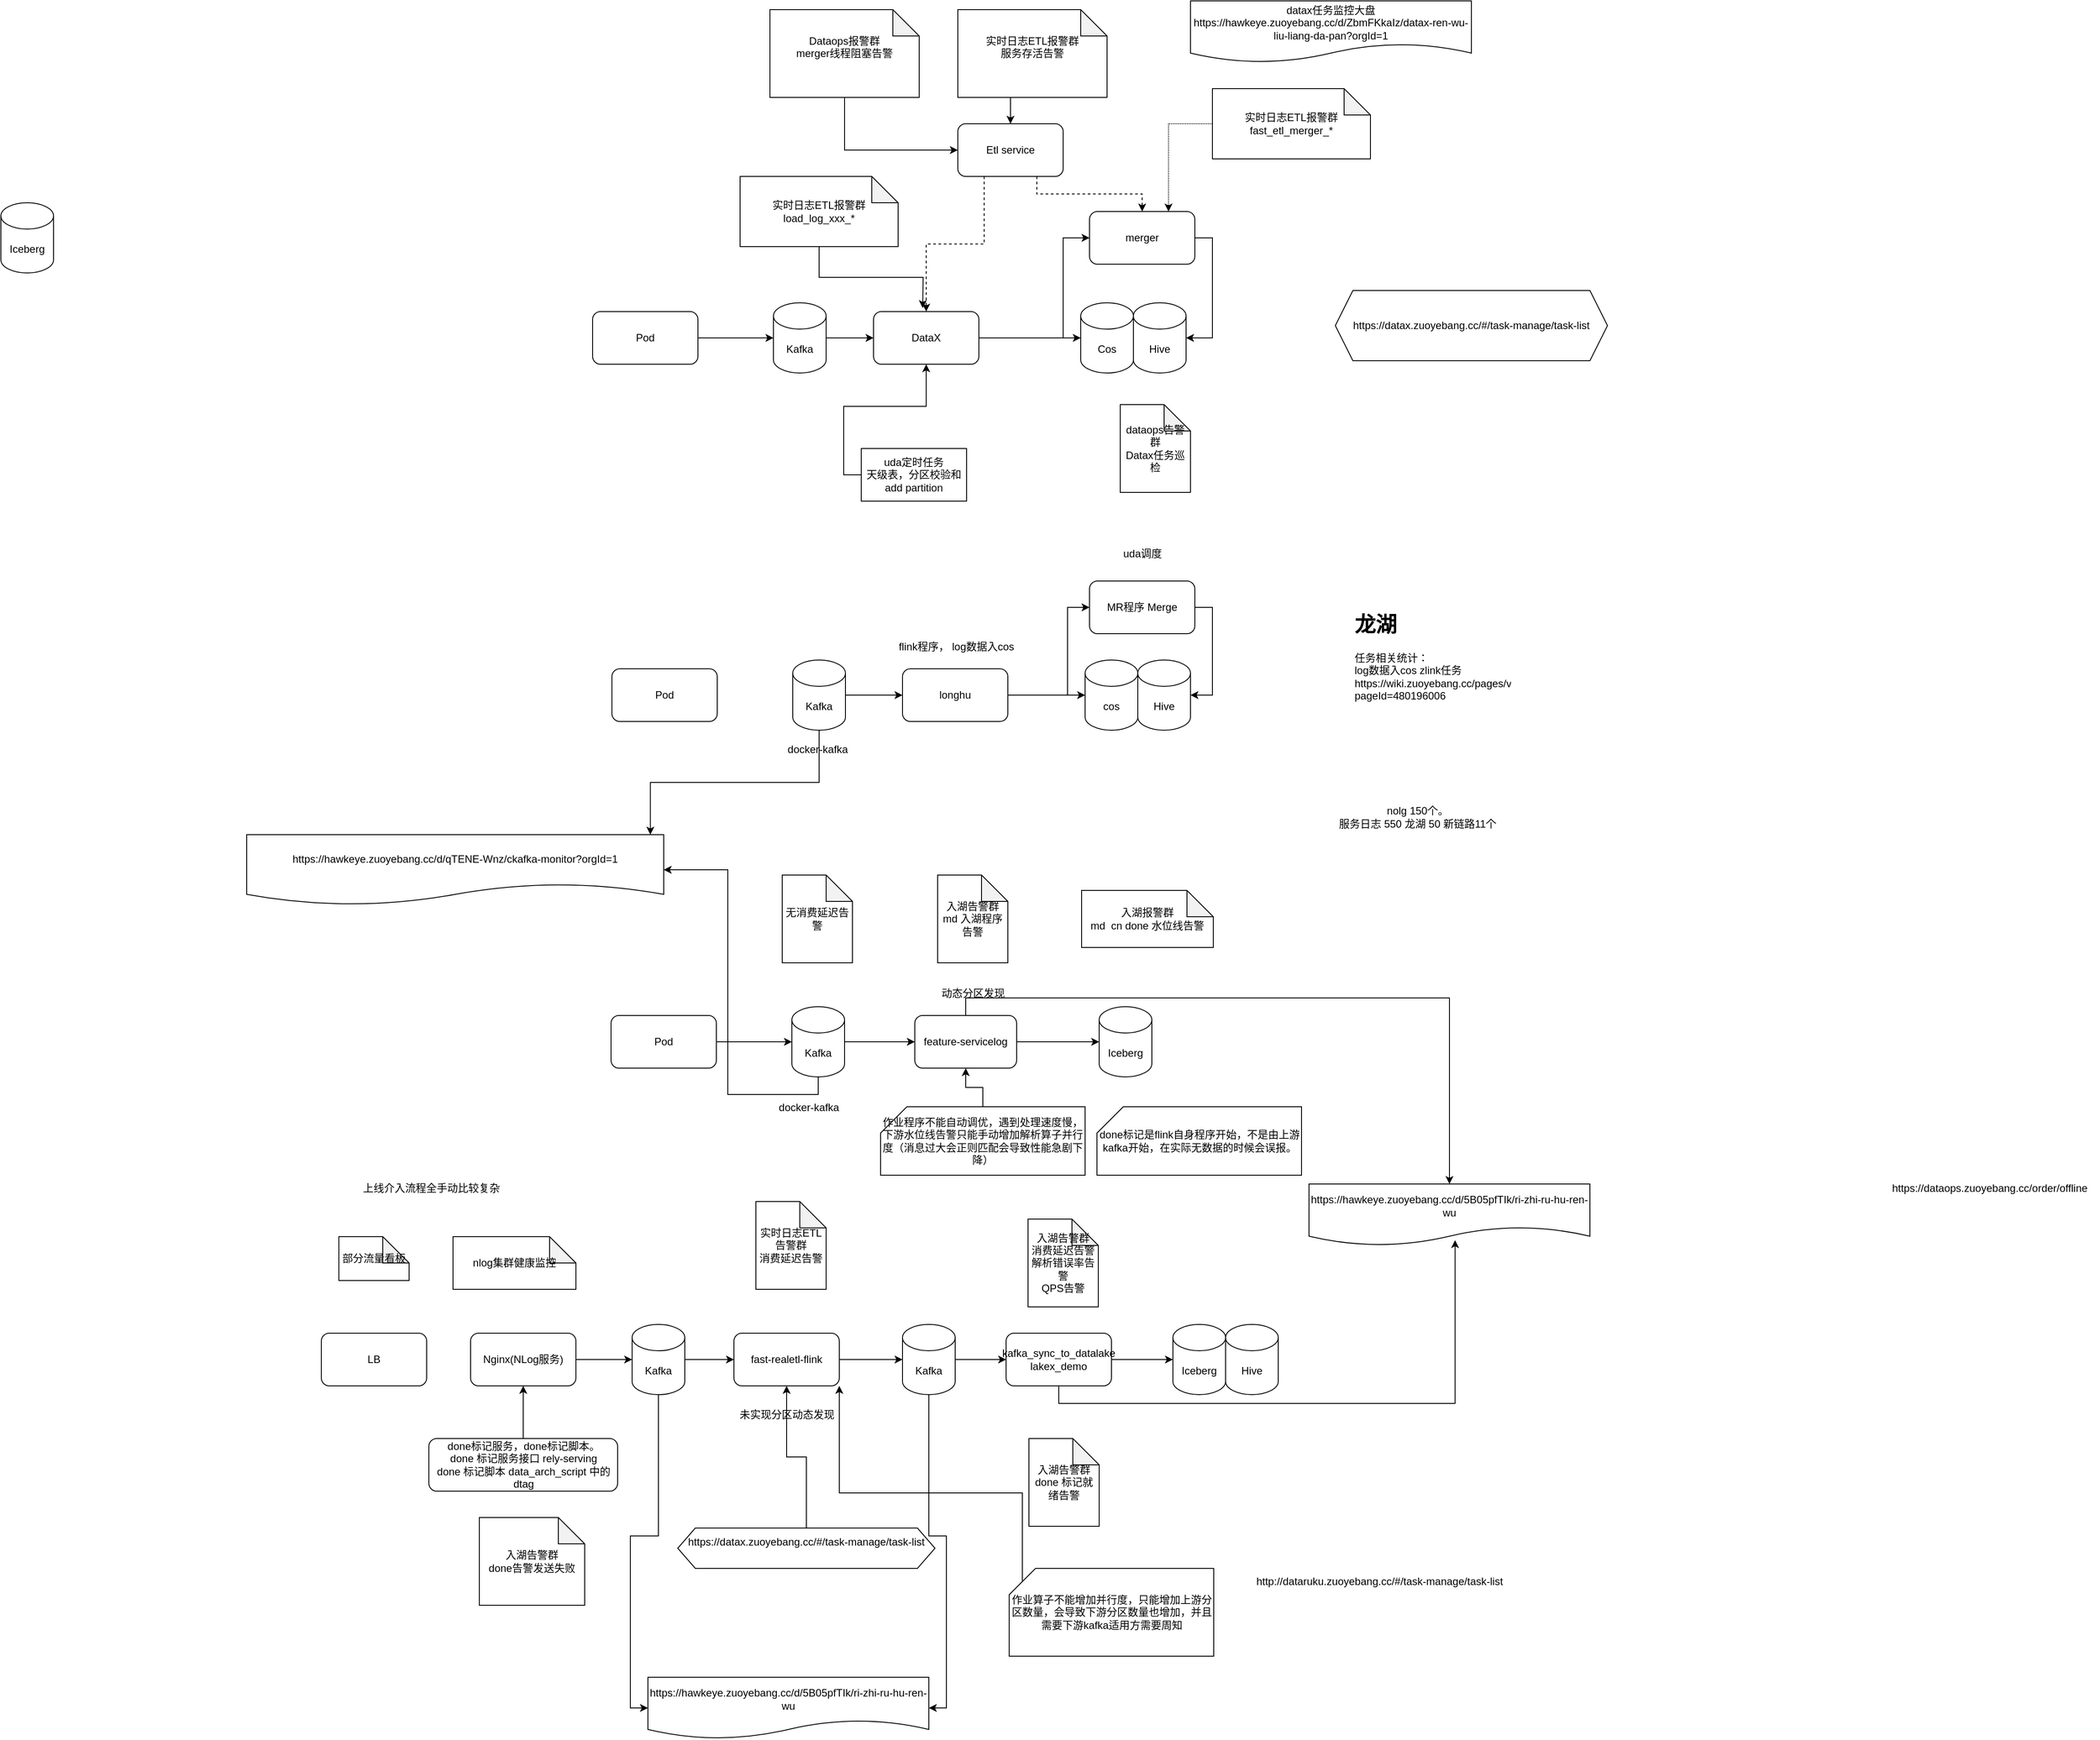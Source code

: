 <mxfile version="24.7.1" type="github">
  <diagram name="第 1 页" id="8TyQ_WzbEVN8jgP6hKr9">
    <mxGraphModel dx="2021" dy="606" grid="1" gridSize="10" guides="1" tooltips="1" connect="1" arrows="1" fold="1" page="1" pageScale="1" pageWidth="827" pageHeight="1169" math="0" shadow="0">
      <root>
        <mxCell id="0" />
        <mxCell id="1" parent="0" />
        <mxCell id="jp1PTQuWplXu-e_FXXWB-3" value="Iceberg" style="shape=cylinder3;whiteSpace=wrap;html=1;boundedLbl=1;backgroundOutline=1;size=15;" parent="1" vertex="1">
          <mxGeometry x="-650" y="360" width="60" height="80" as="geometry" />
        </mxCell>
        <mxCell id="jp1PTQuWplXu-e_FXXWB-5" value="Hive" style="shape=cylinder3;whiteSpace=wrap;html=1;boundedLbl=1;backgroundOutline=1;size=15;" parent="1" vertex="1">
          <mxGeometry x="640" y="474" width="60" height="80" as="geometry" />
        </mxCell>
        <mxCell id="jp1PTQuWplXu-e_FXXWB-34" style="edgeStyle=orthogonalEdgeStyle;rounded=0;orthogonalLoop=1;jettySize=auto;html=1;exitX=1;exitY=0.5;exitDx=0;exitDy=0;exitPerimeter=0;entryX=0;entryY=0.5;entryDx=0;entryDy=0;" parent="1" source="jp1PTQuWplXu-e_FXXWB-6" target="jp1PTQuWplXu-e_FXXWB-33" edge="1">
          <mxGeometry relative="1" as="geometry" />
        </mxCell>
        <mxCell id="jp1PTQuWplXu-e_FXXWB-114" style="edgeStyle=orthogonalEdgeStyle;rounded=0;orthogonalLoop=1;jettySize=auto;html=1;exitX=0.5;exitY=1;exitDx=0;exitDy=0;exitPerimeter=0;entryX=1;entryY=0.5;entryDx=0;entryDy=0;" parent="1" source="jp1PTQuWplXu-e_FXXWB-6" target="jp1PTQuWplXu-e_FXXWB-113" edge="1">
          <mxGeometry relative="1" as="geometry" />
        </mxCell>
        <mxCell id="jp1PTQuWplXu-e_FXXWB-6" value="Kafka" style="shape=cylinder3;whiteSpace=wrap;html=1;boundedLbl=1;backgroundOutline=1;size=15;" parent="1" vertex="1">
          <mxGeometry x="251" y="1276" width="60" height="80" as="geometry" />
        </mxCell>
        <mxCell id="jp1PTQuWplXu-e_FXXWB-38" value="" style="edgeStyle=orthogonalEdgeStyle;rounded=0;orthogonalLoop=1;jettySize=auto;html=1;" parent="1" source="jp1PTQuWplXu-e_FXXWB-8" target="jp1PTQuWplXu-e_FXXWB-37" edge="1">
          <mxGeometry relative="1" as="geometry" />
        </mxCell>
        <mxCell id="jp1PTQuWplXu-e_FXXWB-123" style="edgeStyle=orthogonalEdgeStyle;rounded=0;orthogonalLoop=1;jettySize=auto;html=1;exitX=0.5;exitY=1;exitDx=0;exitDy=0;exitPerimeter=0;entryX=0;entryY=0.5;entryDx=0;entryDy=0;" parent="1" source="jp1PTQuWplXu-e_FXXWB-8" target="jp1PTQuWplXu-e_FXXWB-122" edge="1">
          <mxGeometry relative="1" as="geometry" />
        </mxCell>
        <mxCell id="jp1PTQuWplXu-e_FXXWB-8" value="Kafka" style="shape=cylinder3;whiteSpace=wrap;html=1;boundedLbl=1;backgroundOutline=1;size=15;" parent="1" vertex="1">
          <mxGeometry x="69" y="1638" width="60" height="80" as="geometry" />
        </mxCell>
        <mxCell id="jp1PTQuWplXu-e_FXXWB-9" value="Nginx(NLog服务)" style="rounded=1;whiteSpace=wrap;html=1;" parent="1" vertex="1">
          <mxGeometry x="-115" y="1648" width="120" height="60" as="geometry" />
        </mxCell>
        <mxCell id="jp1PTQuWplXu-e_FXXWB-10" value="DataX" style="rounded=1;whiteSpace=wrap;html=1;" parent="1" vertex="1">
          <mxGeometry x="344" y="484" width="120" height="60" as="geometry" />
        </mxCell>
        <mxCell id="jp1PTQuWplXu-e_FXXWB-11" value="merger" style="rounded=1;whiteSpace=wrap;html=1;" parent="1" vertex="1">
          <mxGeometry x="590" y="370" width="120" height="60" as="geometry" />
        </mxCell>
        <mxCell id="jp1PTQuWplXu-e_FXXWB-16" style="edgeStyle=orthogonalEdgeStyle;rounded=0;orthogonalLoop=1;jettySize=auto;html=1;exitX=0;exitY=0.5;exitDx=0;exitDy=0;exitPerimeter=0;entryX=0;entryY=0.5;entryDx=0;entryDy=0;" parent="1" source="jp1PTQuWplXu-e_FXXWB-15" target="jp1PTQuWplXu-e_FXXWB-11" edge="1">
          <mxGeometry relative="1" as="geometry" />
        </mxCell>
        <mxCell id="jp1PTQuWplXu-e_FXXWB-15" value="Cos" style="shape=cylinder3;whiteSpace=wrap;html=1;boundedLbl=1;backgroundOutline=1;size=15;" parent="1" vertex="1">
          <mxGeometry x="580" y="474" width="60" height="80" as="geometry" />
        </mxCell>
        <mxCell id="jp1PTQuWplXu-e_FXXWB-17" style="edgeStyle=orthogonalEdgeStyle;rounded=0;orthogonalLoop=1;jettySize=auto;html=1;exitX=1;exitY=0.5;exitDx=0;exitDy=0;entryX=1;entryY=0.5;entryDx=0;entryDy=0;entryPerimeter=0;" parent="1" source="jp1PTQuWplXu-e_FXXWB-11" target="jp1PTQuWplXu-e_FXXWB-5" edge="1">
          <mxGeometry relative="1" as="geometry" />
        </mxCell>
        <mxCell id="jp1PTQuWplXu-e_FXXWB-19" style="edgeStyle=orthogonalEdgeStyle;rounded=0;orthogonalLoop=1;jettySize=auto;html=1;exitX=1;exitY=0.5;exitDx=0;exitDy=0;exitPerimeter=0;entryX=0;entryY=0.5;entryDx=0;entryDy=0;" parent="1" source="jp1PTQuWplXu-e_FXXWB-18" target="jp1PTQuWplXu-e_FXXWB-10" edge="1">
          <mxGeometry relative="1" as="geometry" />
        </mxCell>
        <mxCell id="jp1PTQuWplXu-e_FXXWB-18" value="Kafka" style="shape=cylinder3;whiteSpace=wrap;html=1;boundedLbl=1;backgroundOutline=1;size=15;" parent="1" vertex="1">
          <mxGeometry x="230" y="474" width="60" height="80" as="geometry" />
        </mxCell>
        <mxCell id="jp1PTQuWplXu-e_FXXWB-20" style="edgeStyle=orthogonalEdgeStyle;rounded=0;orthogonalLoop=1;jettySize=auto;html=1;exitX=1;exitY=0.5;exitDx=0;exitDy=0;entryX=0;entryY=0.5;entryDx=0;entryDy=0;entryPerimeter=0;" parent="1" source="jp1PTQuWplXu-e_FXXWB-10" target="jp1PTQuWplXu-e_FXXWB-15" edge="1">
          <mxGeometry relative="1" as="geometry" />
        </mxCell>
        <mxCell id="jp1PTQuWplXu-e_FXXWB-22" style="edgeStyle=orthogonalEdgeStyle;rounded=0;orthogonalLoop=1;jettySize=auto;html=1;exitX=0.25;exitY=1;exitDx=0;exitDy=0;dashed=1;" parent="1" source="jp1PTQuWplXu-e_FXXWB-21" target="jp1PTQuWplXu-e_FXXWB-10" edge="1">
          <mxGeometry relative="1" as="geometry" />
        </mxCell>
        <mxCell id="jp1PTQuWplXu-e_FXXWB-23" style="edgeStyle=orthogonalEdgeStyle;rounded=0;orthogonalLoop=1;jettySize=auto;html=1;exitX=0.75;exitY=1;exitDx=0;exitDy=0;dashed=1;" parent="1" source="jp1PTQuWplXu-e_FXXWB-21" target="jp1PTQuWplXu-e_FXXWB-11" edge="1">
          <mxGeometry relative="1" as="geometry" />
        </mxCell>
        <mxCell id="jp1PTQuWplXu-e_FXXWB-21" value="Etl service" style="rounded=1;whiteSpace=wrap;html=1;" parent="1" vertex="1">
          <mxGeometry x="440" y="270" width="120" height="60" as="geometry" />
        </mxCell>
        <mxCell id="jp1PTQuWplXu-e_FXXWB-26" value="Pod" style="rounded=1;whiteSpace=wrap;html=1;" parent="1" vertex="1">
          <mxGeometry x="24" y="484" width="120" height="60" as="geometry" />
        </mxCell>
        <mxCell id="jp1PTQuWplXu-e_FXXWB-27" style="edgeStyle=orthogonalEdgeStyle;rounded=0;orthogonalLoop=1;jettySize=auto;html=1;exitX=1;exitY=0.5;exitDx=0;exitDy=0;entryX=0;entryY=0.5;entryDx=0;entryDy=0;entryPerimeter=0;" parent="1" source="jp1PTQuWplXu-e_FXXWB-26" target="jp1PTQuWplXu-e_FXXWB-18" edge="1">
          <mxGeometry relative="1" as="geometry" />
        </mxCell>
        <mxCell id="jp1PTQuWplXu-e_FXXWB-49" style="edgeStyle=orthogonalEdgeStyle;rounded=0;orthogonalLoop=1;jettySize=auto;html=1;exitX=0;exitY=0.5;exitDx=0;exitDy=0;exitPerimeter=0;entryX=0.75;entryY=0;entryDx=0;entryDy=0;dashed=1;dashPattern=1 1;" parent="1" source="jp1PTQuWplXu-e_FXXWB-30" target="jp1PTQuWplXu-e_FXXWB-11" edge="1">
          <mxGeometry relative="1" as="geometry" />
        </mxCell>
        <mxCell id="jp1PTQuWplXu-e_FXXWB-30" value="&lt;span style=&quot;text-wrap: nowrap;&quot;&gt;实时日志ETL报警群&lt;/span&gt;&lt;br style=&quot;text-wrap: nowrap;&quot;&gt;&lt;span style=&quot;text-wrap: nowrap;&quot;&gt;fast_etl_merger_*&lt;/span&gt;" style="shape=note;whiteSpace=wrap;html=1;backgroundOutline=1;darkOpacity=0.05;" parent="1" vertex="1">
          <mxGeometry x="730" y="230" width="180" height="80" as="geometry" />
        </mxCell>
        <mxCell id="jp1PTQuWplXu-e_FXXWB-32" style="edgeStyle=orthogonalEdgeStyle;rounded=0;orthogonalLoop=1;jettySize=auto;html=1;exitX=1;exitY=0.5;exitDx=0;exitDy=0;entryX=0;entryY=0.5;entryDx=0;entryDy=0;entryPerimeter=0;" parent="1" source="jp1PTQuWplXu-e_FXXWB-9" target="jp1PTQuWplXu-e_FXXWB-8" edge="1">
          <mxGeometry relative="1" as="geometry" />
        </mxCell>
        <mxCell id="jp1PTQuWplXu-e_FXXWB-111" style="edgeStyle=orthogonalEdgeStyle;rounded=0;orthogonalLoop=1;jettySize=auto;html=1;exitX=0.5;exitY=0;exitDx=0;exitDy=0;entryX=0.5;entryY=0;entryDx=0;entryDy=0;" parent="1" source="jp1PTQuWplXu-e_FXXWB-33" target="jp1PTQuWplXu-e_FXXWB-110" edge="1">
          <mxGeometry relative="1" as="geometry" />
        </mxCell>
        <mxCell id="jp1PTQuWplXu-e_FXXWB-33" value="feature-servicelog" style="rounded=1;whiteSpace=wrap;html=1;" parent="1" vertex="1">
          <mxGeometry x="391" y="1286" width="116" height="60" as="geometry" />
        </mxCell>
        <mxCell id="jp1PTQuWplXu-e_FXXWB-35" value="Iceberg" style="shape=cylinder3;whiteSpace=wrap;html=1;boundedLbl=1;backgroundOutline=1;size=15;" parent="1" vertex="1">
          <mxGeometry x="601" y="1276" width="60" height="80" as="geometry" />
        </mxCell>
        <mxCell id="jp1PTQuWplXu-e_FXXWB-36" style="edgeStyle=orthogonalEdgeStyle;rounded=0;orthogonalLoop=1;jettySize=auto;html=1;exitX=1;exitY=0.5;exitDx=0;exitDy=0;entryX=0;entryY=0.5;entryDx=0;entryDy=0;entryPerimeter=0;" parent="1" source="jp1PTQuWplXu-e_FXXWB-33" target="jp1PTQuWplXu-e_FXXWB-35" edge="1">
          <mxGeometry relative="1" as="geometry" />
        </mxCell>
        <mxCell id="jp1PTQuWplXu-e_FXXWB-40" style="edgeStyle=orthogonalEdgeStyle;rounded=0;orthogonalLoop=1;jettySize=auto;html=1;exitX=1;exitY=0.5;exitDx=0;exitDy=0;" parent="1" source="jp1PTQuWplXu-e_FXXWB-37" target="jp1PTQuWplXu-e_FXXWB-39" edge="1">
          <mxGeometry relative="1" as="geometry" />
        </mxCell>
        <mxCell id="jp1PTQuWplXu-e_FXXWB-37" value="fast-realetl-flink" style="rounded=1;whiteSpace=wrap;html=1;" parent="1" vertex="1">
          <mxGeometry x="185" y="1648" width="120" height="60" as="geometry" />
        </mxCell>
        <mxCell id="jp1PTQuWplXu-e_FXXWB-42" style="edgeStyle=orthogonalEdgeStyle;rounded=0;orthogonalLoop=1;jettySize=auto;html=1;exitX=1;exitY=0.5;exitDx=0;exitDy=0;exitPerimeter=0;" parent="1" source="jp1PTQuWplXu-e_FXXWB-39" target="jp1PTQuWplXu-e_FXXWB-41" edge="1">
          <mxGeometry relative="1" as="geometry" />
        </mxCell>
        <mxCell id="jp1PTQuWplXu-e_FXXWB-124" style="edgeStyle=orthogonalEdgeStyle;rounded=0;orthogonalLoop=1;jettySize=auto;html=1;exitX=0.5;exitY=1;exitDx=0;exitDy=0;exitPerimeter=0;entryX=1;entryY=0.5;entryDx=0;entryDy=0;" parent="1" source="jp1PTQuWplXu-e_FXXWB-39" target="jp1PTQuWplXu-e_FXXWB-122" edge="1">
          <mxGeometry relative="1" as="geometry" />
        </mxCell>
        <mxCell id="jp1PTQuWplXu-e_FXXWB-39" value="Kafka" style="shape=cylinder3;whiteSpace=wrap;html=1;boundedLbl=1;backgroundOutline=1;size=15;" parent="1" vertex="1">
          <mxGeometry x="377" y="1638" width="60" height="80" as="geometry" />
        </mxCell>
        <mxCell id="jp1PTQuWplXu-e_FXXWB-41" value="kafka_sync_to_datalake&lt;br&gt;lakex_demo" style="rounded=1;whiteSpace=wrap;html=1;" parent="1" vertex="1">
          <mxGeometry x="495" y="1648" width="120" height="60" as="geometry" />
        </mxCell>
        <mxCell id="jp1PTQuWplXu-e_FXXWB-43" value="Iceberg" style="shape=cylinder3;whiteSpace=wrap;html=1;boundedLbl=1;backgroundOutline=1;size=15;" parent="1" vertex="1">
          <mxGeometry x="685" y="1638" width="60" height="80" as="geometry" />
        </mxCell>
        <mxCell id="jp1PTQuWplXu-e_FXXWB-44" style="edgeStyle=orthogonalEdgeStyle;rounded=0;orthogonalLoop=1;jettySize=auto;html=1;exitX=1;exitY=0.5;exitDx=0;exitDy=0;entryX=0;entryY=0.5;entryDx=0;entryDy=0;entryPerimeter=0;" parent="1" source="jp1PTQuWplXu-e_FXXWB-41" target="jp1PTQuWplXu-e_FXXWB-43" edge="1">
          <mxGeometry relative="1" as="geometry" />
        </mxCell>
        <mxCell id="jp1PTQuWplXu-e_FXXWB-45" value="动态分区发现" style="text;html=1;align=center;verticalAlign=middle;resizable=0;points=[];autosize=1;strokeColor=none;fillColor=none;" parent="1" vertex="1">
          <mxGeometry x="407" y="1246" width="100" height="30" as="geometry" />
        </mxCell>
        <mxCell id="jp1PTQuWplXu-e_FXXWB-46" value="Pod" style="rounded=1;whiteSpace=wrap;html=1;" parent="1" vertex="1">
          <mxGeometry x="45" y="1286" width="120" height="60" as="geometry" />
        </mxCell>
        <mxCell id="jp1PTQuWplXu-e_FXXWB-47" style="edgeStyle=orthogonalEdgeStyle;rounded=0;orthogonalLoop=1;jettySize=auto;html=1;exitX=1;exitY=0.5;exitDx=0;exitDy=0;entryX=0;entryY=0.5;entryDx=0;entryDy=0;entryPerimeter=0;" parent="1" source="jp1PTQuWplXu-e_FXXWB-46" target="jp1PTQuWplXu-e_FXXWB-6" edge="1">
          <mxGeometry relative="1" as="geometry" />
        </mxCell>
        <mxCell id="jp1PTQuWplXu-e_FXXWB-48" value="入湖报警群&lt;br&gt;md&amp;nbsp; cn done 水位线告警" style="shape=note;whiteSpace=wrap;html=1;backgroundOutline=1;darkOpacity=0.05;" parent="1" vertex="1">
          <mxGeometry x="581" y="1143.5" width="150" height="65" as="geometry" />
        </mxCell>
        <mxCell id="jp1PTQuWplXu-e_FXXWB-50" value="无消费延迟告警" style="shape=note;whiteSpace=wrap;html=1;backgroundOutline=1;darkOpacity=0.05;" parent="1" vertex="1">
          <mxGeometry x="240" y="1126" width="80" height="100" as="geometry" />
        </mxCell>
        <mxCell id="jp1PTQuWplXu-e_FXXWB-51" value="入湖告警群&lt;br&gt;md 入湖程序告警" style="shape=note;whiteSpace=wrap;html=1;backgroundOutline=1;darkOpacity=0.05;" parent="1" vertex="1">
          <mxGeometry x="417" y="1126" width="80" height="100" as="geometry" />
        </mxCell>
        <mxCell id="jp1PTQuWplXu-e_FXXWB-52" value="LB" style="rounded=1;whiteSpace=wrap;html=1;" parent="1" vertex="1">
          <mxGeometry x="-285" y="1648" width="120" height="60" as="geometry" />
        </mxCell>
        <mxCell id="jp1PTQuWplXu-e_FXXWB-53" value="nlog集群健康监控" style="shape=note;whiteSpace=wrap;html=1;backgroundOutline=1;darkOpacity=0.05;" parent="1" vertex="1">
          <mxGeometry x="-135" y="1538" width="140" height="60" as="geometry" />
        </mxCell>
        <mxCell id="jp1PTQuWplXu-e_FXXWB-54" value="部分流量看板" style="shape=note;whiteSpace=wrap;html=1;backgroundOutline=1;darkOpacity=0.05;" parent="1" vertex="1">
          <mxGeometry x="-265" y="1538" width="80" height="50" as="geometry" />
        </mxCell>
        <mxCell id="jp1PTQuWplXu-e_FXXWB-57" style="edgeStyle=orthogonalEdgeStyle;rounded=0;orthogonalLoop=1;jettySize=auto;html=1;exitX=0.5;exitY=0;exitDx=0;exitDy=0;entryX=0.5;entryY=1;entryDx=0;entryDy=0;" parent="1" source="jp1PTQuWplXu-e_FXXWB-56" target="jp1PTQuWplXu-e_FXXWB-9" edge="1">
          <mxGeometry relative="1" as="geometry" />
        </mxCell>
        <mxCell id="jp1PTQuWplXu-e_FXXWB-56" value="&lt;div&gt;done标记服务，done标记脚本。&lt;/div&gt;&lt;div&gt;done 标记服务接口 rely-serving&lt;/div&gt;&lt;div&gt;done 标记脚本 data_arch_script 中的 dtag&lt;/div&gt;" style="rounded=1;whiteSpace=wrap;html=1;" parent="1" vertex="1">
          <mxGeometry x="-162.5" y="1768" width="215" height="60" as="geometry" />
        </mxCell>
        <mxCell id="jp1PTQuWplXu-e_FXXWB-58" value="入湖告警群&lt;br&gt;done告警发送失败" style="shape=note;whiteSpace=wrap;html=1;backgroundOutline=1;darkOpacity=0.05;" parent="1" vertex="1">
          <mxGeometry x="-105" y="1858" width="120" height="100" as="geometry" />
        </mxCell>
        <mxCell id="jp1PTQuWplXu-e_FXXWB-59" value="实时日志ETL告警群&lt;br&gt;消费延迟告警" style="shape=note;whiteSpace=wrap;html=1;backgroundOutline=1;darkOpacity=0.05;" parent="1" vertex="1">
          <mxGeometry x="210" y="1498" width="80" height="100" as="geometry" />
        </mxCell>
        <mxCell id="jp1PTQuWplXu-e_FXXWB-60" value="未实现分区动态发现" style="text;html=1;align=center;verticalAlign=middle;resizable=0;points=[];autosize=1;strokeColor=none;fillColor=none;" parent="1" vertex="1">
          <mxGeometry x="180" y="1726" width="130" height="30" as="geometry" />
        </mxCell>
        <mxCell id="jp1PTQuWplXu-e_FXXWB-61" value="入湖告警群&lt;br&gt;消费延迟告警&lt;br&gt;解析错误率告警&lt;br&gt;QPS告警" style="shape=note;whiteSpace=wrap;html=1;backgroundOutline=1;darkOpacity=0.05;" parent="1" vertex="1">
          <mxGeometry x="520" y="1518" width="80" height="100" as="geometry" />
        </mxCell>
        <mxCell id="jp1PTQuWplXu-e_FXXWB-62" value="Hive" style="shape=cylinder3;whiteSpace=wrap;html=1;boundedLbl=1;backgroundOutline=1;size=15;" parent="1" vertex="1">
          <mxGeometry x="745" y="1638" width="60" height="80" as="geometry" />
        </mxCell>
        <mxCell id="jp1PTQuWplXu-e_FXXWB-63" value="入湖告警群&lt;br&gt;done 标记就绪告警" style="shape=note;whiteSpace=wrap;html=1;backgroundOutline=1;darkOpacity=0.05;" parent="1" vertex="1">
          <mxGeometry x="521" y="1768" width="80" height="100" as="geometry" />
        </mxCell>
        <mxCell id="jp1PTQuWplXu-e_FXXWB-64" value="Pod" style="rounded=1;whiteSpace=wrap;html=1;" parent="1" vertex="1">
          <mxGeometry x="46" y="891" width="120" height="60" as="geometry" />
        </mxCell>
        <mxCell id="jp1PTQuWplXu-e_FXXWB-68" style="edgeStyle=orthogonalEdgeStyle;rounded=0;orthogonalLoop=1;jettySize=auto;html=1;exitX=1;exitY=0.5;exitDx=0;exitDy=0;exitPerimeter=0;entryX=0;entryY=0.5;entryDx=0;entryDy=0;" parent="1" source="jp1PTQuWplXu-e_FXXWB-65" target="jp1PTQuWplXu-e_FXXWB-67" edge="1">
          <mxGeometry relative="1" as="geometry" />
        </mxCell>
        <mxCell id="jp1PTQuWplXu-e_FXXWB-65" value="Kafka" style="shape=cylinder3;whiteSpace=wrap;html=1;boundedLbl=1;backgroundOutline=1;size=15;" parent="1" vertex="1">
          <mxGeometry x="252" y="881" width="60" height="80" as="geometry" />
        </mxCell>
        <mxCell id="jp1PTQuWplXu-e_FXXWB-67" value="longhu" style="rounded=1;whiteSpace=wrap;html=1;" parent="1" vertex="1">
          <mxGeometry x="377" y="891" width="120" height="60" as="geometry" />
        </mxCell>
        <mxCell id="jp1PTQuWplXu-e_FXXWB-73" style="edgeStyle=orthogonalEdgeStyle;rounded=0;orthogonalLoop=1;jettySize=auto;html=1;exitX=0;exitY=0.5;exitDx=0;exitDy=0;exitPerimeter=0;entryX=0;entryY=0.5;entryDx=0;entryDy=0;" parent="1" source="jp1PTQuWplXu-e_FXXWB-69" target="jp1PTQuWplXu-e_FXXWB-72" edge="1">
          <mxGeometry relative="1" as="geometry" />
        </mxCell>
        <mxCell id="jp1PTQuWplXu-e_FXXWB-69" value="cos" style="shape=cylinder3;whiteSpace=wrap;html=1;boundedLbl=1;backgroundOutline=1;size=15;" parent="1" vertex="1">
          <mxGeometry x="585" y="881" width="60" height="80" as="geometry" />
        </mxCell>
        <mxCell id="jp1PTQuWplXu-e_FXXWB-70" style="edgeStyle=orthogonalEdgeStyle;rounded=0;orthogonalLoop=1;jettySize=auto;html=1;exitX=1;exitY=0.5;exitDx=0;exitDy=0;entryX=0;entryY=0.5;entryDx=0;entryDy=0;entryPerimeter=0;" parent="1" source="jp1PTQuWplXu-e_FXXWB-67" target="jp1PTQuWplXu-e_FXXWB-69" edge="1">
          <mxGeometry relative="1" as="geometry" />
        </mxCell>
        <mxCell id="jp1PTQuWplXu-e_FXXWB-71" value="Hive" style="shape=cylinder3;whiteSpace=wrap;html=1;boundedLbl=1;backgroundOutline=1;size=15;" parent="1" vertex="1">
          <mxGeometry x="645" y="881" width="60" height="80" as="geometry" />
        </mxCell>
        <mxCell id="jp1PTQuWplXu-e_FXXWB-72" value="MR程序 Merge" style="rounded=1;whiteSpace=wrap;html=1;" parent="1" vertex="1">
          <mxGeometry x="590" y="791" width="120" height="60" as="geometry" />
        </mxCell>
        <mxCell id="jp1PTQuWplXu-e_FXXWB-74" style="edgeStyle=orthogonalEdgeStyle;rounded=0;orthogonalLoop=1;jettySize=auto;html=1;exitX=1;exitY=0.5;exitDx=0;exitDy=0;entryX=1;entryY=0.5;entryDx=0;entryDy=0;entryPerimeter=0;" parent="1" source="jp1PTQuWplXu-e_FXXWB-72" target="jp1PTQuWplXu-e_FXXWB-71" edge="1">
          <mxGeometry relative="1" as="geometry" />
        </mxCell>
        <mxCell id="jp1PTQuWplXu-e_FXXWB-75" value="flink程序， log数据入cos" style="text;html=1;align=center;verticalAlign=middle;resizable=0;points=[];autosize=1;strokeColor=none;fillColor=none;" parent="1" vertex="1">
          <mxGeometry x="363" y="851" width="150" height="30" as="geometry" />
        </mxCell>
        <mxCell id="jp1PTQuWplXu-e_FXXWB-76" value="uda调度" style="text;html=1;align=center;verticalAlign=middle;resizable=0;points=[];autosize=1;strokeColor=none;fillColor=none;" parent="1" vertex="1">
          <mxGeometry x="615" y="745" width="70" height="30" as="geometry" />
        </mxCell>
        <mxCell id="jp1PTQuWplXu-e_FXXWB-79" style="edgeStyle=orthogonalEdgeStyle;rounded=0;orthogonalLoop=1;jettySize=auto;html=1;exitX=0;exitY=0.5;exitDx=0;exitDy=0;entryX=0.5;entryY=1;entryDx=0;entryDy=0;" parent="1" source="jp1PTQuWplXu-e_FXXWB-77" target="jp1PTQuWplXu-e_FXXWB-10" edge="1">
          <mxGeometry relative="1" as="geometry" />
        </mxCell>
        <mxCell id="jp1PTQuWplXu-e_FXXWB-77" value="uda定时任务&lt;br&gt;天级表，分区校验和add partition" style="whiteSpace=wrap;html=1;" parent="1" vertex="1">
          <mxGeometry x="330" y="640" width="120" height="60" as="geometry" />
        </mxCell>
        <mxCell id="jp1PTQuWplXu-e_FXXWB-81" style="edgeStyle=orthogonalEdgeStyle;rounded=0;orthogonalLoop=1;jettySize=auto;html=1;exitX=0.5;exitY=1;exitDx=0;exitDy=0;exitPerimeter=0;" parent="1" source="jp1PTQuWplXu-e_FXXWB-80" edge="1">
          <mxGeometry relative="1" as="geometry">
            <mxPoint x="400" y="480" as="targetPoint" />
          </mxGeometry>
        </mxCell>
        <mxCell id="jp1PTQuWplXu-e_FXXWB-80" value="&lt;span style=&quot;text-wrap: nowrap;&quot;&gt;实时日志ETL报警群&lt;/span&gt;&lt;br style=&quot;text-wrap: nowrap;&quot;&gt;&lt;span style=&quot;text-wrap: nowrap;&quot;&gt;load_log_xxx_*&lt;/span&gt;" style="shape=note;whiteSpace=wrap;html=1;backgroundOutline=1;darkOpacity=0.05;" parent="1" vertex="1">
          <mxGeometry x="192" y="330" width="180" height="80" as="geometry" />
        </mxCell>
        <mxCell id="jp1PTQuWplXu-e_FXXWB-120" style="edgeStyle=orthogonalEdgeStyle;rounded=0;orthogonalLoop=1;jettySize=auto;html=1;exitX=0.5;exitY=1;exitDx=0;exitDy=0;exitPerimeter=0;entryX=0.5;entryY=0;entryDx=0;entryDy=0;" parent="1" source="jp1PTQuWplXu-e_FXXWB-82" target="jp1PTQuWplXu-e_FXXWB-21" edge="1">
          <mxGeometry relative="1" as="geometry" />
        </mxCell>
        <mxCell id="jp1PTQuWplXu-e_FXXWB-82" value="&lt;span style=&quot;text-wrap: nowrap;&quot;&gt;实时日志ETL报警群&lt;br&gt;服务存活告警&lt;br&gt;&lt;br&gt;&lt;/span&gt;" style="shape=note;whiteSpace=wrap;html=1;backgroundOutline=1;darkOpacity=0.05;" parent="1" vertex="1">
          <mxGeometry x="440" y="140" width="170" height="100" as="geometry" />
        </mxCell>
        <mxCell id="jp1PTQuWplXu-e_FXXWB-119" style="edgeStyle=orthogonalEdgeStyle;rounded=0;orthogonalLoop=1;jettySize=auto;html=1;exitX=0.5;exitY=1;exitDx=0;exitDy=0;exitPerimeter=0;entryX=0;entryY=0.5;entryDx=0;entryDy=0;" parent="1" source="jp1PTQuWplXu-e_FXXWB-83" target="jp1PTQuWplXu-e_FXXWB-21" edge="1">
          <mxGeometry relative="1" as="geometry" />
        </mxCell>
        <mxCell id="jp1PTQuWplXu-e_FXXWB-83" value="&lt;span style=&quot;text-wrap: nowrap;&quot;&gt;Dataops报警群&lt;br&gt;merger线程阻塞告警&lt;br&gt;&lt;br&gt;&lt;/span&gt;" style="shape=note;whiteSpace=wrap;html=1;backgroundOutline=1;darkOpacity=0.05;" parent="1" vertex="1">
          <mxGeometry x="226" y="140" width="170" height="100" as="geometry" />
        </mxCell>
        <mxCell id="jp1PTQuWplXu-e_FXXWB-84" value="dataops告警群&lt;br&gt;Datax任务巡检" style="shape=note;whiteSpace=wrap;html=1;backgroundOutline=1;darkOpacity=0.05;" parent="1" vertex="1">
          <mxGeometry x="625" y="590" width="80" height="100" as="geometry" />
        </mxCell>
        <mxCell id="jp1PTQuWplXu-e_FXXWB-85" value="上线介入流程全手动比较复杂" style="text;html=1;align=center;verticalAlign=middle;resizable=0;points=[];autosize=1;strokeColor=none;fillColor=none;" parent="1" vertex="1">
          <mxGeometry x="-250" y="1468" width="180" height="30" as="geometry" />
        </mxCell>
        <mxCell id="jp1PTQuWplXu-e_FXXWB-86" value="&lt;h1 style=&quot;margin-top: 0px;&quot;&gt;龙湖&lt;/h1&gt;&lt;p&gt;任务相关统计：&lt;br&gt;log数据入cos zlink任务&lt;br&gt;https://wiki.zuoyebang.cc/pages/viewpage.action?pageId=480196006&lt;br&gt;&lt;/p&gt;" style="text;html=1;whiteSpace=wrap;overflow=hidden;rounded=0;" parent="1" vertex="1">
          <mxGeometry x="890" y="820" width="180" height="120" as="geometry" />
        </mxCell>
        <mxCell id="jp1PTQuWplXu-e_FXXWB-93" value="docker-kafka" style="text;html=1;align=center;verticalAlign=middle;resizable=0;points=[];autosize=1;strokeColor=none;fillColor=none;" parent="1" vertex="1">
          <mxGeometry x="225" y="1376" width="90" height="30" as="geometry" />
        </mxCell>
        <mxCell id="jp1PTQuWplXu-e_FXXWB-97" value="docker-kafka" style="text;html=1;align=center;verticalAlign=middle;resizable=0;points=[];autosize=1;strokeColor=none;fillColor=none;" parent="1" vertex="1">
          <mxGeometry x="235" y="968" width="90" height="30" as="geometry" />
        </mxCell>
        <mxCell id="jp1PTQuWplXu-e_FXXWB-98" value="nolg 150个。&amp;nbsp;&lt;br&gt;服务日志 550 龙湖 50 新链路11个&amp;nbsp;" style="text;html=1;align=center;verticalAlign=middle;resizable=0;points=[];autosize=1;strokeColor=none;fillColor=none;" parent="1" vertex="1">
          <mxGeometry x="860" y="1040" width="210" height="40" as="geometry" />
        </mxCell>
        <mxCell id="jp1PTQuWplXu-e_FXXWB-99" value="&lt;div&gt;&lt;br&gt;&lt;/div&gt;" style="text;html=1;align=center;verticalAlign=middle;resizable=0;points=[];autosize=1;strokeColor=none;fillColor=none;" parent="1" vertex="1">
          <mxGeometry x="272" y="1873" width="20" height="30" as="geometry" />
        </mxCell>
        <mxCell id="jp1PTQuWplXu-e_FXXWB-100" value="http://dataruku.zuoyebang.cc/#/task-manage/task-list" style="text;html=1;align=center;verticalAlign=middle;resizable=0;points=[];autosize=1;strokeColor=none;fillColor=none;" parent="1" vertex="1">
          <mxGeometry x="770" y="1916" width="300" height="30" as="geometry" />
        </mxCell>
        <mxCell id="jp1PTQuWplXu-e_FXXWB-102" value="https://dataops.zuoyebang.cc/order/offline" style="text;html=1;align=center;verticalAlign=middle;resizable=0;points=[];autosize=1;strokeColor=none;fillColor=none;" parent="1" vertex="1">
          <mxGeometry x="1490" y="1468" width="250" height="30" as="geometry" />
        </mxCell>
        <mxCell id="jp1PTQuWplXu-e_FXXWB-106" value="datax任务监控大盘&lt;br&gt;https://hawkeye.zuoyebang.cc/d/ZbmFKkaIz/datax-ren-wu-liu-liang-da-pan?orgId=1" style="shape=document;whiteSpace=wrap;html=1;boundedLbl=1;" parent="1" vertex="1">
          <mxGeometry x="705" y="130" width="320" height="70" as="geometry" />
        </mxCell>
        <mxCell id="jp1PTQuWplXu-e_FXXWB-108" value="&lt;span style=&quot;text-wrap: nowrap;&quot;&gt;https://datax.zuoyebang.cc/#/task-manage/task-list&lt;/span&gt;" style="shape=hexagon;perimeter=hexagonPerimeter2;whiteSpace=wrap;html=1;fixedSize=1;" parent="1" vertex="1">
          <mxGeometry x="870" y="460" width="310" height="80" as="geometry" />
        </mxCell>
        <mxCell id="jp1PTQuWplXu-e_FXXWB-110" value="&lt;span style=&quot;text-align: left;&quot;&gt;https://hawkeye.zuoyebang.cc/d/5B05pfTIk/ri-zhi-ru-hu-ren-wu&lt;/span&gt;" style="shape=document;whiteSpace=wrap;html=1;boundedLbl=1;" parent="1" vertex="1">
          <mxGeometry x="840" y="1478" width="320" height="70" as="geometry" />
        </mxCell>
        <mxCell id="jp1PTQuWplXu-e_FXXWB-112" style="edgeStyle=orthogonalEdgeStyle;rounded=0;orthogonalLoop=1;jettySize=auto;html=1;exitX=0.5;exitY=1;exitDx=0;exitDy=0;entryX=0.52;entryY=0.914;entryDx=0;entryDy=0;entryPerimeter=0;" parent="1" source="jp1PTQuWplXu-e_FXXWB-41" target="jp1PTQuWplXu-e_FXXWB-110" edge="1">
          <mxGeometry relative="1" as="geometry" />
        </mxCell>
        <mxCell id="jp1PTQuWplXu-e_FXXWB-113" value="&lt;span style=&quot;text-align: left;&quot;&gt;https://hawkeye.zuoyebang.cc/d/qTENE-Wnz/ckafka-monitor?orgId=1&lt;/span&gt;" style="shape=document;whiteSpace=wrap;html=1;boundedLbl=1;" parent="1" vertex="1">
          <mxGeometry x="-370" y="1080" width="475" height="80" as="geometry" />
        </mxCell>
        <mxCell id="jp1PTQuWplXu-e_FXXWB-118" style="edgeStyle=orthogonalEdgeStyle;rounded=0;orthogonalLoop=1;jettySize=auto;html=1;exitX=0.5;exitY=0;exitDx=0;exitDy=0;entryX=0.5;entryY=1;entryDx=0;entryDy=0;" parent="1" source="jp1PTQuWplXu-e_FXXWB-116" target="jp1PTQuWplXu-e_FXXWB-37" edge="1">
          <mxGeometry relative="1" as="geometry" />
        </mxCell>
        <mxCell id="jp1PTQuWplXu-e_FXXWB-116" value="https://datax.zuoyebang.cc/#/task-manage/task-list&lt;div&gt;&lt;br style=&quot;text-wrap: nowrap;&quot;&gt;&lt;/div&gt;" style="shape=hexagon;perimeter=hexagonPerimeter2;whiteSpace=wrap;html=1;fixedSize=1;" parent="1" vertex="1">
          <mxGeometry x="121" y="1870" width="293" height="46" as="geometry" />
        </mxCell>
        <mxCell id="jp1PTQuWplXu-e_FXXWB-121" style="edgeStyle=orthogonalEdgeStyle;rounded=0;orthogonalLoop=1;jettySize=auto;html=1;exitX=0.5;exitY=1;exitDx=0;exitDy=0;exitPerimeter=0;entryX=0.968;entryY=0;entryDx=0;entryDy=0;entryPerimeter=0;" parent="1" source="jp1PTQuWplXu-e_FXXWB-65" target="jp1PTQuWplXu-e_FXXWB-113" edge="1">
          <mxGeometry relative="1" as="geometry" />
        </mxCell>
        <mxCell id="jp1PTQuWplXu-e_FXXWB-122" value="&lt;span style=&quot;text-align: left;&quot;&gt;https://hawkeye.zuoyebang.cc/d/5B05pfTIk/ri-zhi-ru-hu-ren-wu&lt;/span&gt;" style="shape=document;whiteSpace=wrap;html=1;boundedLbl=1;" parent="1" vertex="1">
          <mxGeometry x="87" y="2040" width="320" height="70" as="geometry" />
        </mxCell>
        <mxCell id="wiB2hXXT8YLIUVBHbSOu-4" style="edgeStyle=orthogonalEdgeStyle;rounded=0;orthogonalLoop=1;jettySize=auto;html=1;exitX=0;exitY=0;exitDx=15;exitDy=15;exitPerimeter=0;entryX=1;entryY=1;entryDx=0;entryDy=0;" edge="1" parent="1" source="wiB2hXXT8YLIUVBHbSOu-2" target="jp1PTQuWplXu-e_FXXWB-37">
          <mxGeometry relative="1" as="geometry">
            <Array as="points">
              <mxPoint x="514" y="1830" />
              <mxPoint x="305" y="1830" />
            </Array>
          </mxGeometry>
        </mxCell>
        <mxCell id="wiB2hXXT8YLIUVBHbSOu-2" value="作业算子不能增加并行度，只能增加上游分区数量，会导致下游分区数量也增加，并且需要下游kafka适用方需要周知" style="shape=card;whiteSpace=wrap;html=1;" vertex="1" parent="1">
          <mxGeometry x="498.5" y="1916" width="233" height="100" as="geometry" />
        </mxCell>
        <mxCell id="wiB2hXXT8YLIUVBHbSOu-6" style="edgeStyle=orthogonalEdgeStyle;rounded=0;orthogonalLoop=1;jettySize=auto;html=1;exitX=0.5;exitY=0;exitDx=0;exitDy=0;exitPerimeter=0;entryX=0.5;entryY=1;entryDx=0;entryDy=0;" edge="1" parent="1" source="wiB2hXXT8YLIUVBHbSOu-5" target="jp1PTQuWplXu-e_FXXWB-33">
          <mxGeometry relative="1" as="geometry" />
        </mxCell>
        <mxCell id="wiB2hXXT8YLIUVBHbSOu-5" value="作业程序不能自动调优，遇到处理速度慢，下游水位线告警只能手动增加解析算子并行度（消息过大会正则匹配会导致性能急剧下降）" style="shape=card;whiteSpace=wrap;html=1;" vertex="1" parent="1">
          <mxGeometry x="352" y="1390" width="233" height="78" as="geometry" />
        </mxCell>
        <mxCell id="wiB2hXXT8YLIUVBHbSOu-7" value="done标记是flink自身程序开始，不是由上游kafka开始，在实际无数据的时候会误报。" style="shape=card;whiteSpace=wrap;html=1;" vertex="1" parent="1">
          <mxGeometry x="598.5" y="1390" width="233" height="78" as="geometry" />
        </mxCell>
      </root>
    </mxGraphModel>
  </diagram>
</mxfile>
